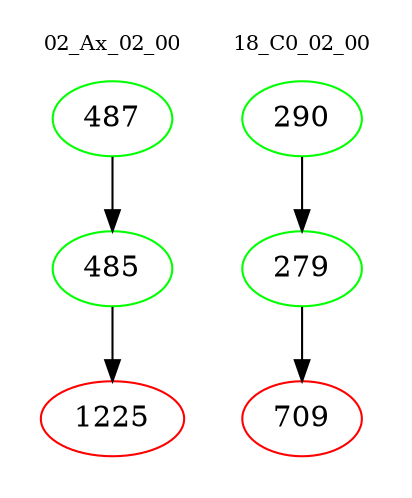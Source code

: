 digraph{
subgraph cluster_0 {
color = white
label = "02_Ax_02_00";
fontsize=10;
T0_487 [label="487", color="green"]
T0_487 -> T0_485 [color="black"]
T0_485 [label="485", color="green"]
T0_485 -> T0_1225 [color="black"]
T0_1225 [label="1225", color="red"]
}
subgraph cluster_1 {
color = white
label = "18_C0_02_00";
fontsize=10;
T1_290 [label="290", color="green"]
T1_290 -> T1_279 [color="black"]
T1_279 [label="279", color="green"]
T1_279 -> T1_709 [color="black"]
T1_709 [label="709", color="red"]
}
}
